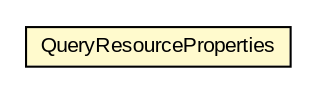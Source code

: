 #!/usr/local/bin/dot
#
# Class diagram 
# Generated by UMLGraph version R5_6-24-gf6e263 (http://www.umlgraph.org/)
#

digraph G {
	edge [fontname="arial",fontsize=10,labelfontname="arial",labelfontsize=10];
	node [fontname="arial",fontsize=10,shape=plaintext];
	nodesep=0.25;
	ranksep=0.5;
	// org.oasis_open.docs.wsrf.rp_2.QueryResourceProperties
	c932235 [label=<<table title="org.oasis_open.docs.wsrf.rp_2.QueryResourceProperties" border="0" cellborder="1" cellspacing="0" cellpadding="2" port="p" bgcolor="lemonChiffon" href="./QueryResourceProperties.html">
		<tr><td><table border="0" cellspacing="0" cellpadding="1">
<tr><td align="center" balign="center"> QueryResourceProperties </td></tr>
		</table></td></tr>
		</table>>, URL="./QueryResourceProperties.html", fontname="arial", fontcolor="black", fontsize=10.0];
}

